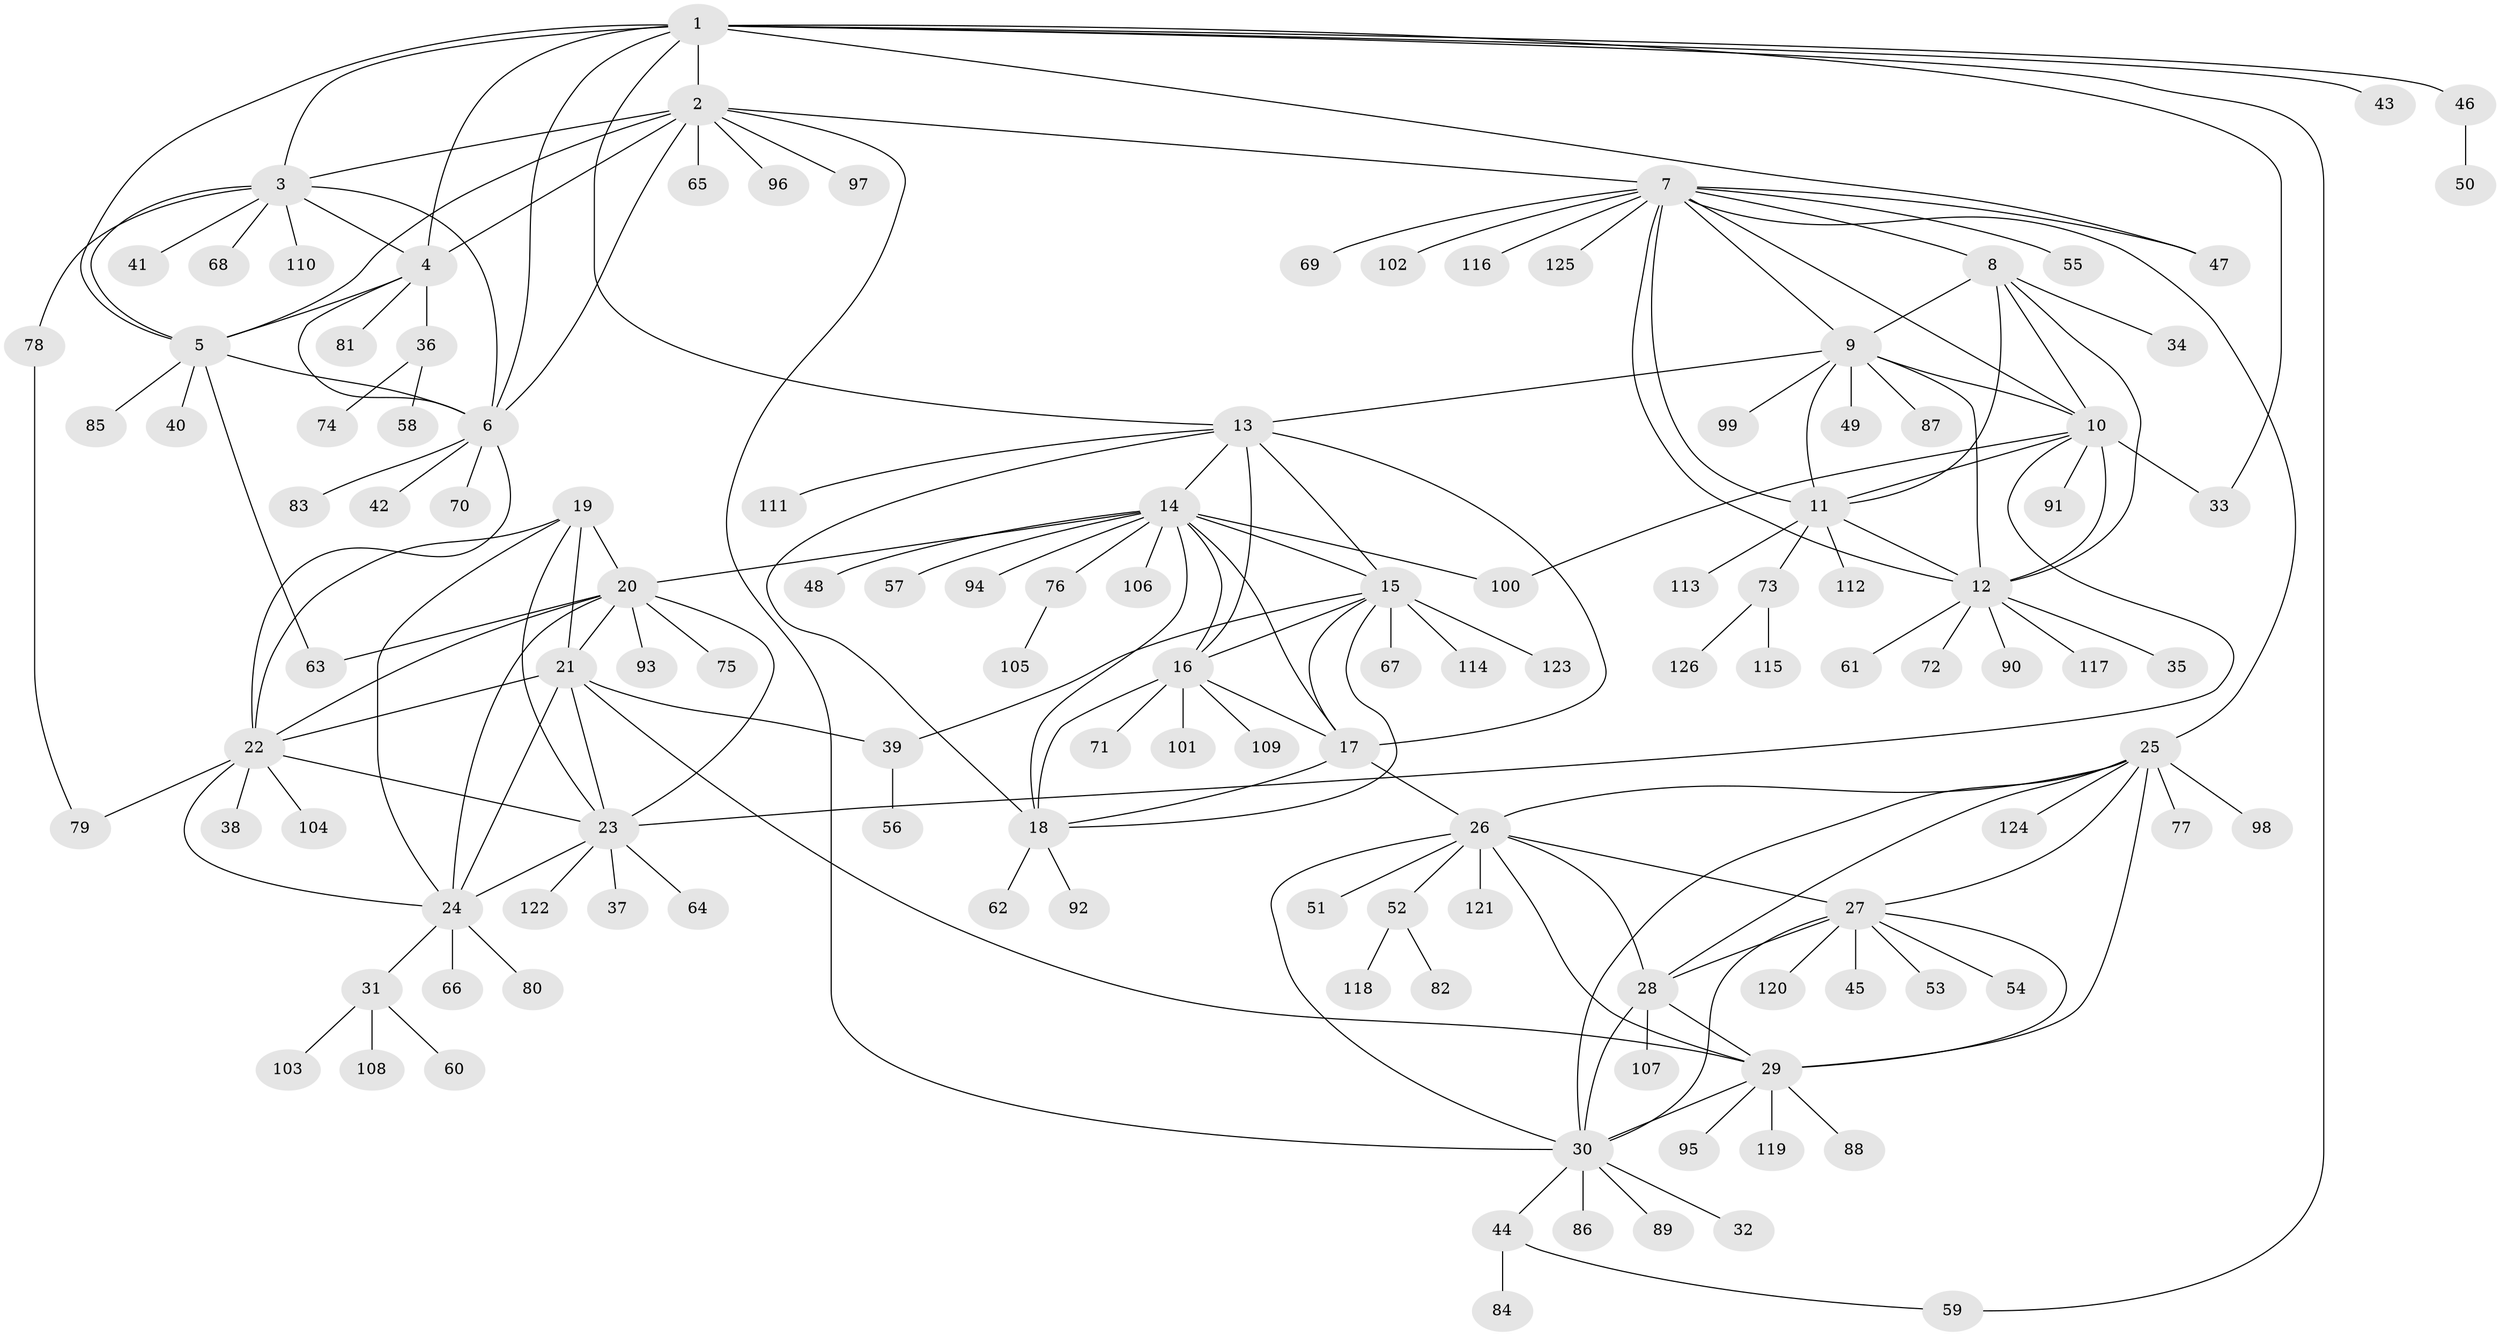 // coarse degree distribution, {2: 0.14473684210526316, 9: 0.013157894736842105, 8: 0.039473684210526314, 1: 0.5394736842105263, 6: 0.06578947368421052, 4: 0.02631578947368421, 7: 0.06578947368421052, 5: 0.05263157894736842, 10: 0.02631578947368421, 3: 0.013157894736842105, 12: 0.013157894736842105}
// Generated by graph-tools (version 1.1) at 2025/37/03/04/25 23:37:41]
// undirected, 126 vertices, 188 edges
graph export_dot {
  node [color=gray90,style=filled];
  1;
  2;
  3;
  4;
  5;
  6;
  7;
  8;
  9;
  10;
  11;
  12;
  13;
  14;
  15;
  16;
  17;
  18;
  19;
  20;
  21;
  22;
  23;
  24;
  25;
  26;
  27;
  28;
  29;
  30;
  31;
  32;
  33;
  34;
  35;
  36;
  37;
  38;
  39;
  40;
  41;
  42;
  43;
  44;
  45;
  46;
  47;
  48;
  49;
  50;
  51;
  52;
  53;
  54;
  55;
  56;
  57;
  58;
  59;
  60;
  61;
  62;
  63;
  64;
  65;
  66;
  67;
  68;
  69;
  70;
  71;
  72;
  73;
  74;
  75;
  76;
  77;
  78;
  79;
  80;
  81;
  82;
  83;
  84;
  85;
  86;
  87;
  88;
  89;
  90;
  91;
  92;
  93;
  94;
  95;
  96;
  97;
  98;
  99;
  100;
  101;
  102;
  103;
  104;
  105;
  106;
  107;
  108;
  109;
  110;
  111;
  112;
  113;
  114;
  115;
  116;
  117;
  118;
  119;
  120;
  121;
  122;
  123;
  124;
  125;
  126;
  1 -- 2;
  1 -- 3;
  1 -- 4;
  1 -- 5;
  1 -- 6;
  1 -- 13;
  1 -- 33;
  1 -- 43;
  1 -- 46;
  1 -- 47;
  1 -- 59;
  2 -- 3;
  2 -- 4;
  2 -- 5;
  2 -- 6;
  2 -- 7;
  2 -- 30;
  2 -- 65;
  2 -- 96;
  2 -- 97;
  3 -- 4;
  3 -- 5;
  3 -- 6;
  3 -- 41;
  3 -- 68;
  3 -- 78;
  3 -- 110;
  4 -- 5;
  4 -- 6;
  4 -- 36;
  4 -- 81;
  5 -- 6;
  5 -- 40;
  5 -- 63;
  5 -- 85;
  6 -- 22;
  6 -- 42;
  6 -- 70;
  6 -- 83;
  7 -- 8;
  7 -- 9;
  7 -- 10;
  7 -- 11;
  7 -- 12;
  7 -- 25;
  7 -- 47;
  7 -- 55;
  7 -- 69;
  7 -- 102;
  7 -- 116;
  7 -- 125;
  8 -- 9;
  8 -- 10;
  8 -- 11;
  8 -- 12;
  8 -- 34;
  9 -- 10;
  9 -- 11;
  9 -- 12;
  9 -- 13;
  9 -- 49;
  9 -- 87;
  9 -- 99;
  10 -- 11;
  10 -- 12;
  10 -- 23;
  10 -- 33;
  10 -- 91;
  10 -- 100;
  11 -- 12;
  11 -- 73;
  11 -- 112;
  11 -- 113;
  12 -- 35;
  12 -- 61;
  12 -- 72;
  12 -- 90;
  12 -- 117;
  13 -- 14;
  13 -- 15;
  13 -- 16;
  13 -- 17;
  13 -- 18;
  13 -- 111;
  14 -- 15;
  14 -- 16;
  14 -- 17;
  14 -- 18;
  14 -- 20;
  14 -- 48;
  14 -- 57;
  14 -- 76;
  14 -- 94;
  14 -- 100;
  14 -- 106;
  15 -- 16;
  15 -- 17;
  15 -- 18;
  15 -- 39;
  15 -- 67;
  15 -- 114;
  15 -- 123;
  16 -- 17;
  16 -- 18;
  16 -- 71;
  16 -- 101;
  16 -- 109;
  17 -- 18;
  17 -- 26;
  18 -- 62;
  18 -- 92;
  19 -- 20;
  19 -- 21;
  19 -- 22;
  19 -- 23;
  19 -- 24;
  20 -- 21;
  20 -- 22;
  20 -- 23;
  20 -- 24;
  20 -- 63;
  20 -- 75;
  20 -- 93;
  21 -- 22;
  21 -- 23;
  21 -- 24;
  21 -- 29;
  21 -- 39;
  22 -- 23;
  22 -- 24;
  22 -- 38;
  22 -- 79;
  22 -- 104;
  23 -- 24;
  23 -- 37;
  23 -- 64;
  23 -- 122;
  24 -- 31;
  24 -- 66;
  24 -- 80;
  25 -- 26;
  25 -- 27;
  25 -- 28;
  25 -- 29;
  25 -- 30;
  25 -- 77;
  25 -- 98;
  25 -- 124;
  26 -- 27;
  26 -- 28;
  26 -- 29;
  26 -- 30;
  26 -- 51;
  26 -- 52;
  26 -- 121;
  27 -- 28;
  27 -- 29;
  27 -- 30;
  27 -- 45;
  27 -- 53;
  27 -- 54;
  27 -- 120;
  28 -- 29;
  28 -- 30;
  28 -- 107;
  29 -- 30;
  29 -- 88;
  29 -- 95;
  29 -- 119;
  30 -- 32;
  30 -- 44;
  30 -- 86;
  30 -- 89;
  31 -- 60;
  31 -- 103;
  31 -- 108;
  36 -- 58;
  36 -- 74;
  39 -- 56;
  44 -- 59;
  44 -- 84;
  46 -- 50;
  52 -- 82;
  52 -- 118;
  73 -- 115;
  73 -- 126;
  76 -- 105;
  78 -- 79;
}
